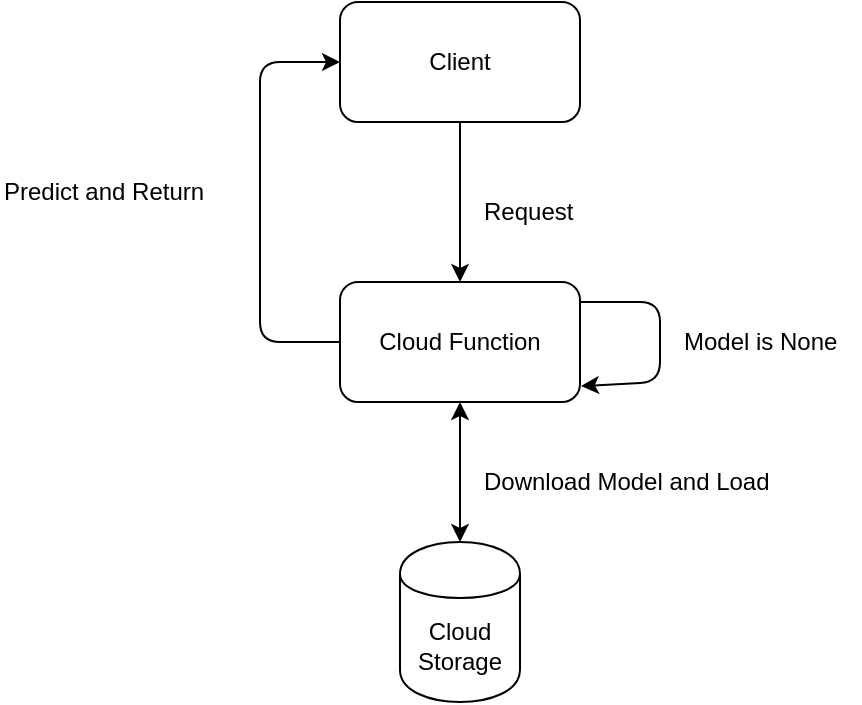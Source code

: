 <mxfile version="12.2.4"><diagram id="sBYFjMH2Oh2udvOxlY_O"><mxGraphModel dx="473" dy="499" grid="0" gridSize="10" guides="1" tooltips="1" connect="1" arrows="1" fold="1" page="1" pageScale="1" pageWidth="827" pageHeight="1169" math="0" shadow="0"><root><mxCell id="0"/><mxCell id="1" parent="0"/><mxCell id="4" style="edgeStyle=orthogonalEdgeStyle;rounded=0;orthogonalLoop=1;jettySize=auto;html=1;entryX=0.5;entryY=0;entryDx=0;entryDy=0;" edge="1" parent="1" source="2" target="3"><mxGeometry relative="1" as="geometry"/></mxCell><mxCell id="2" value="Client" style="rounded=1;whiteSpace=wrap;html=1;" vertex="1" parent="1"><mxGeometry x="250" y="70" width="120" height="60" as="geometry"/></mxCell><mxCell id="3" value="Cloud Function" style="rounded=1;whiteSpace=wrap;html=1;" vertex="1" parent="1"><mxGeometry x="250" y="210" width="120" height="60" as="geometry"/></mxCell><mxCell id="5" value="Request&lt;br&gt;" style="text;html=1;resizable=0;points=[];autosize=1;align=left;verticalAlign=top;spacingTop=-4;" vertex="1" parent="1"><mxGeometry x="320" y="165" width="60" height="10" as="geometry"/></mxCell><mxCell id="6" value="" style="endArrow=classic;html=1;entryX=1.004;entryY=0.867;entryDx=0;entryDy=0;entryPerimeter=0;" edge="1" parent="1" target="3"><mxGeometry width="50" height="50" relative="1" as="geometry"><mxPoint x="370" y="220" as="sourcePoint"/><mxPoint x="410" y="320" as="targetPoint"/><Array as="points"><mxPoint x="410" y="220"/><mxPoint x="410" y="260"/></Array></mxGeometry></mxCell><mxCell id="7" value="Model is None" style="text;html=1;resizable=0;points=[];autosize=1;align=left;verticalAlign=top;spacingTop=-4;" vertex="1" parent="1"><mxGeometry x="420" y="230" width="90" height="10" as="geometry"/></mxCell><mxCell id="9" value="Cloud&lt;br&gt;Storage" style="shape=cylinder;whiteSpace=wrap;html=1;boundedLbl=1;backgroundOutline=1;" vertex="1" parent="1"><mxGeometry x="280" y="340" width="60" height="80" as="geometry"/></mxCell><mxCell id="10" value="" style="endArrow=classic;startArrow=classic;html=1;exitX=0.5;exitY=0;exitDx=0;exitDy=0;" edge="1" parent="1" source="9"><mxGeometry width="50" height="50" relative="1" as="geometry"><mxPoint x="260" y="320" as="sourcePoint"/><mxPoint x="310" y="270" as="targetPoint"/></mxGeometry></mxCell><mxCell id="11" value="Download Model and Load" style="text;html=1;resizable=0;points=[];autosize=1;align=left;verticalAlign=top;spacingTop=-4;" vertex="1" parent="1"><mxGeometry x="320" y="300" width="160" height="10" as="geometry"/></mxCell><mxCell id="12" value="" style="endArrow=classic;html=1;entryX=0;entryY=0.5;entryDx=0;entryDy=0;" edge="1" parent="1" target="2"><mxGeometry width="50" height="50" relative="1" as="geometry"><mxPoint x="250" y="240" as="sourcePoint"/><mxPoint x="210" y="40" as="targetPoint"/><Array as="points"><mxPoint x="210" y="240"/><mxPoint x="210" y="100"/></Array></mxGeometry></mxCell><mxCell id="13" value="Predict and Return" style="text;html=1;resizable=0;points=[];autosize=1;align=left;verticalAlign=top;spacingTop=-4;" vertex="1" parent="1"><mxGeometry x="80" y="155" width="120" height="10" as="geometry"/></mxCell></root></mxGraphModel></diagram></mxfile>